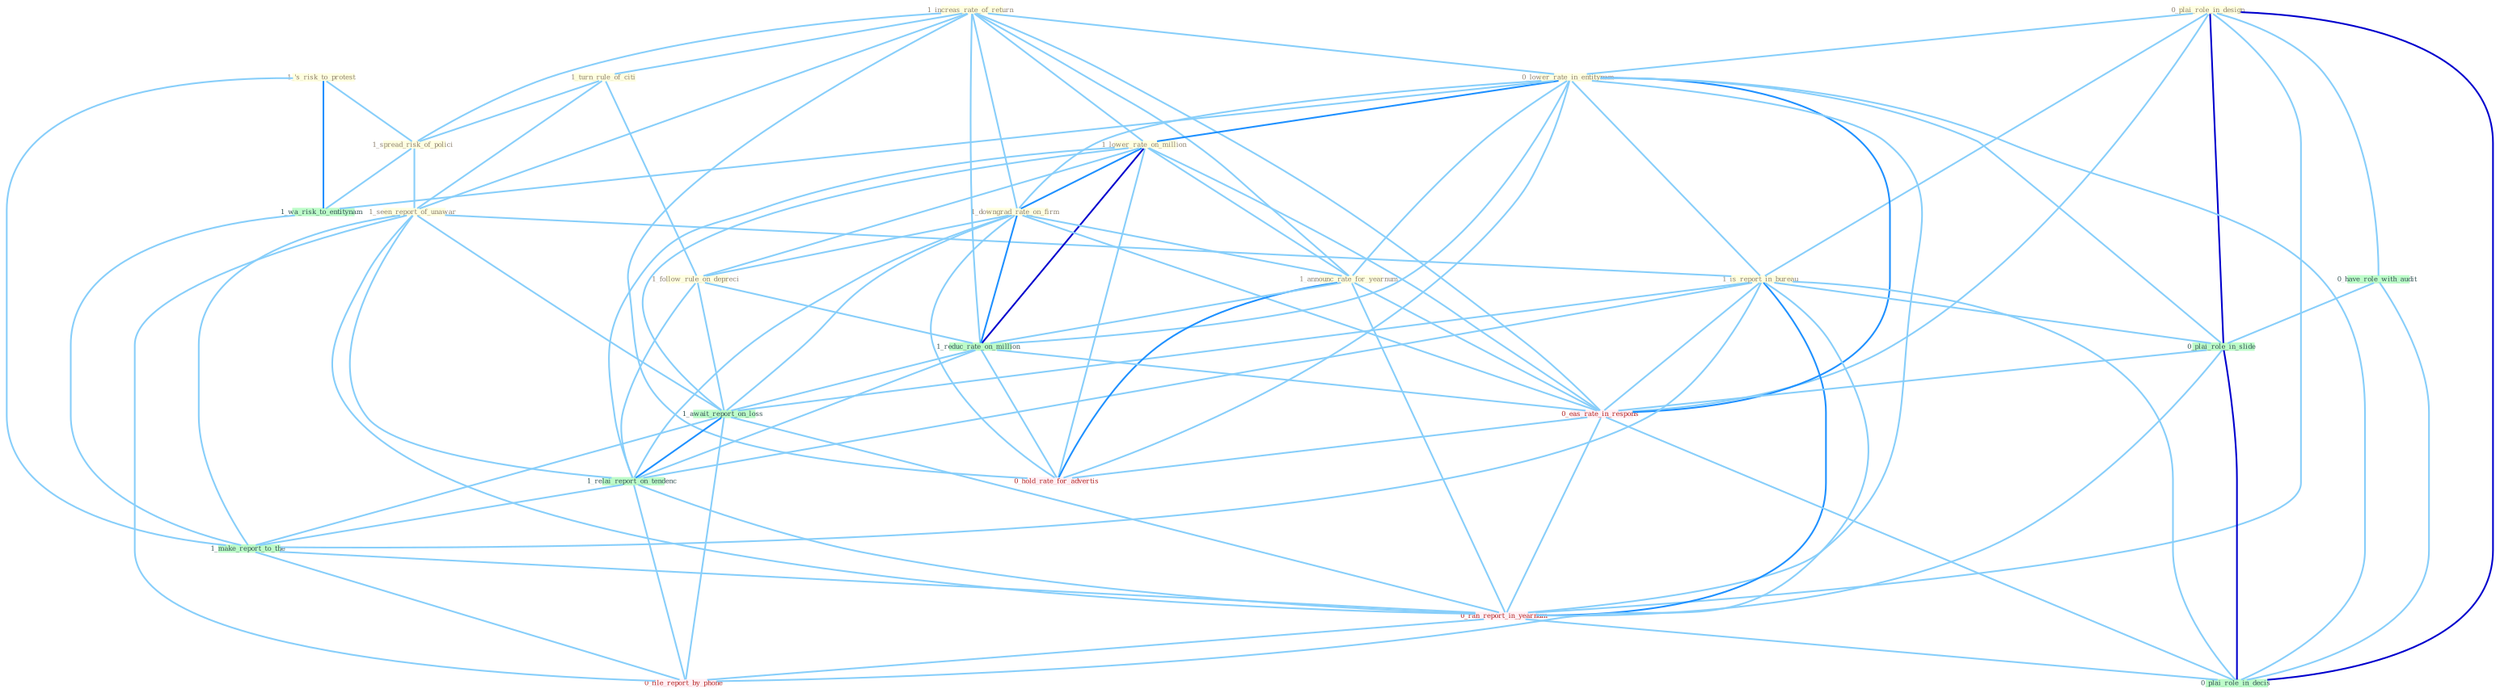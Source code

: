Graph G{ 
    node
    [shape=polygon,style=filled,width=.5,height=.06,color="#BDFCC9",fixedsize=true,fontsize=4,
    fontcolor="#2f4f4f"];
    {node
    [color="#ffffe0", fontcolor="#8b7d6b"] "1_increas_rate_of_return " "0_plai_role_in_design " "1_'s_risk_to_protest " "1_turn_rule_of_citi " "1_spread_risk_of_polici " "1_seen_report_of_unawar " "0_lower_rate_in_entitynam " "1_lower_rate_on_million " "1_is_report_in_bureau " "1_downgrad_rate_on_firm " "1_announc_rate_for_yearnum " "1_follow_rule_on_depreci "}
{node [color="#fff0f5", fontcolor="#b22222"] "0_eas_rate_in_respons " "0_ran_report_in_yearnum " "0_file_report_by_phone " "0_hold_rate_for_advertis "}
edge [color="#B0E2FF"];

	"1_increas_rate_of_return " -- "1_turn_rule_of_citi " [w="1", color="#87cefa" ];
	"1_increas_rate_of_return " -- "1_spread_risk_of_polici " [w="1", color="#87cefa" ];
	"1_increas_rate_of_return " -- "1_seen_report_of_unawar " [w="1", color="#87cefa" ];
	"1_increas_rate_of_return " -- "0_lower_rate_in_entitynam " [w="1", color="#87cefa" ];
	"1_increas_rate_of_return " -- "1_lower_rate_on_million " [w="1", color="#87cefa" ];
	"1_increas_rate_of_return " -- "1_downgrad_rate_on_firm " [w="1", color="#87cefa" ];
	"1_increas_rate_of_return " -- "1_announc_rate_for_yearnum " [w="1", color="#87cefa" ];
	"1_increas_rate_of_return " -- "1_reduc_rate_on_million " [w="1", color="#87cefa" ];
	"1_increas_rate_of_return " -- "0_eas_rate_in_respons " [w="1", color="#87cefa" ];
	"1_increas_rate_of_return " -- "0_hold_rate_for_advertis " [w="1", color="#87cefa" ];
	"0_plai_role_in_design " -- "0_lower_rate_in_entitynam " [w="1", color="#87cefa" ];
	"0_plai_role_in_design " -- "1_is_report_in_bureau " [w="1", color="#87cefa" ];
	"0_plai_role_in_design " -- "0_have_role_with_audit " [w="1", color="#87cefa" ];
	"0_plai_role_in_design " -- "0_plai_role_in_slide " [w="3", color="#0000cd" , len=0.6];
	"0_plai_role_in_design " -- "0_eas_rate_in_respons " [w="1", color="#87cefa" ];
	"0_plai_role_in_design " -- "0_ran_report_in_yearnum " [w="1", color="#87cefa" ];
	"0_plai_role_in_design " -- "0_plai_role_in_decis " [w="3", color="#0000cd" , len=0.6];
	"1_'s_risk_to_protest " -- "1_spread_risk_of_polici " [w="1", color="#87cefa" ];
	"1_'s_risk_to_protest " -- "1_wa_risk_to_entitynam " [w="2", color="#1e90ff" , len=0.8];
	"1_'s_risk_to_protest " -- "1_make_report_to_the " [w="1", color="#87cefa" ];
	"1_turn_rule_of_citi " -- "1_spread_risk_of_polici " [w="1", color="#87cefa" ];
	"1_turn_rule_of_citi " -- "1_seen_report_of_unawar " [w="1", color="#87cefa" ];
	"1_turn_rule_of_citi " -- "1_follow_rule_on_depreci " [w="1", color="#87cefa" ];
	"1_spread_risk_of_polici " -- "1_seen_report_of_unawar " [w="1", color="#87cefa" ];
	"1_spread_risk_of_polici " -- "1_wa_risk_to_entitynam " [w="1", color="#87cefa" ];
	"1_seen_report_of_unawar " -- "1_is_report_in_bureau " [w="1", color="#87cefa" ];
	"1_seen_report_of_unawar " -- "1_await_report_on_loss " [w="1", color="#87cefa" ];
	"1_seen_report_of_unawar " -- "1_relai_report_on_tendenc " [w="1", color="#87cefa" ];
	"1_seen_report_of_unawar " -- "1_make_report_to_the " [w="1", color="#87cefa" ];
	"1_seen_report_of_unawar " -- "0_ran_report_in_yearnum " [w="1", color="#87cefa" ];
	"1_seen_report_of_unawar " -- "0_file_report_by_phone " [w="1", color="#87cefa" ];
	"0_lower_rate_in_entitynam " -- "1_lower_rate_on_million " [w="2", color="#1e90ff" , len=0.8];
	"0_lower_rate_in_entitynam " -- "1_is_report_in_bureau " [w="1", color="#87cefa" ];
	"0_lower_rate_in_entitynam " -- "1_downgrad_rate_on_firm " [w="1", color="#87cefa" ];
	"0_lower_rate_in_entitynam " -- "1_announc_rate_for_yearnum " [w="1", color="#87cefa" ];
	"0_lower_rate_in_entitynam " -- "1_wa_risk_to_entitynam " [w="1", color="#87cefa" ];
	"0_lower_rate_in_entitynam " -- "1_reduc_rate_on_million " [w="1", color="#87cefa" ];
	"0_lower_rate_in_entitynam " -- "0_plai_role_in_slide " [w="1", color="#87cefa" ];
	"0_lower_rate_in_entitynam " -- "0_eas_rate_in_respons " [w="2", color="#1e90ff" , len=0.8];
	"0_lower_rate_in_entitynam " -- "0_ran_report_in_yearnum " [w="1", color="#87cefa" ];
	"0_lower_rate_in_entitynam " -- "0_plai_role_in_decis " [w="1", color="#87cefa" ];
	"0_lower_rate_in_entitynam " -- "0_hold_rate_for_advertis " [w="1", color="#87cefa" ];
	"1_lower_rate_on_million " -- "1_downgrad_rate_on_firm " [w="2", color="#1e90ff" , len=0.8];
	"1_lower_rate_on_million " -- "1_announc_rate_for_yearnum " [w="1", color="#87cefa" ];
	"1_lower_rate_on_million " -- "1_follow_rule_on_depreci " [w="1", color="#87cefa" ];
	"1_lower_rate_on_million " -- "1_reduc_rate_on_million " [w="3", color="#0000cd" , len=0.6];
	"1_lower_rate_on_million " -- "1_await_report_on_loss " [w="1", color="#87cefa" ];
	"1_lower_rate_on_million " -- "1_relai_report_on_tendenc " [w="1", color="#87cefa" ];
	"1_lower_rate_on_million " -- "0_eas_rate_in_respons " [w="1", color="#87cefa" ];
	"1_lower_rate_on_million " -- "0_hold_rate_for_advertis " [w="1", color="#87cefa" ];
	"1_is_report_in_bureau " -- "1_await_report_on_loss " [w="1", color="#87cefa" ];
	"1_is_report_in_bureau " -- "1_relai_report_on_tendenc " [w="1", color="#87cefa" ];
	"1_is_report_in_bureau " -- "0_plai_role_in_slide " [w="1", color="#87cefa" ];
	"1_is_report_in_bureau " -- "1_make_report_to_the " [w="1", color="#87cefa" ];
	"1_is_report_in_bureau " -- "0_eas_rate_in_respons " [w="1", color="#87cefa" ];
	"1_is_report_in_bureau " -- "0_ran_report_in_yearnum " [w="2", color="#1e90ff" , len=0.8];
	"1_is_report_in_bureau " -- "0_file_report_by_phone " [w="1", color="#87cefa" ];
	"1_is_report_in_bureau " -- "0_plai_role_in_decis " [w="1", color="#87cefa" ];
	"1_downgrad_rate_on_firm " -- "1_announc_rate_for_yearnum " [w="1", color="#87cefa" ];
	"1_downgrad_rate_on_firm " -- "1_follow_rule_on_depreci " [w="1", color="#87cefa" ];
	"1_downgrad_rate_on_firm " -- "1_reduc_rate_on_million " [w="2", color="#1e90ff" , len=0.8];
	"1_downgrad_rate_on_firm " -- "1_await_report_on_loss " [w="1", color="#87cefa" ];
	"1_downgrad_rate_on_firm " -- "1_relai_report_on_tendenc " [w="1", color="#87cefa" ];
	"1_downgrad_rate_on_firm " -- "0_eas_rate_in_respons " [w="1", color="#87cefa" ];
	"1_downgrad_rate_on_firm " -- "0_hold_rate_for_advertis " [w="1", color="#87cefa" ];
	"1_announc_rate_for_yearnum " -- "1_reduc_rate_on_million " [w="1", color="#87cefa" ];
	"1_announc_rate_for_yearnum " -- "0_eas_rate_in_respons " [w="1", color="#87cefa" ];
	"1_announc_rate_for_yearnum " -- "0_ran_report_in_yearnum " [w="1", color="#87cefa" ];
	"1_announc_rate_for_yearnum " -- "0_hold_rate_for_advertis " [w="2", color="#1e90ff" , len=0.8];
	"1_follow_rule_on_depreci " -- "1_reduc_rate_on_million " [w="1", color="#87cefa" ];
	"1_follow_rule_on_depreci " -- "1_await_report_on_loss " [w="1", color="#87cefa" ];
	"1_follow_rule_on_depreci " -- "1_relai_report_on_tendenc " [w="1", color="#87cefa" ];
	"1_wa_risk_to_entitynam " -- "1_make_report_to_the " [w="1", color="#87cefa" ];
	"0_have_role_with_audit " -- "0_plai_role_in_slide " [w="1", color="#87cefa" ];
	"0_have_role_with_audit " -- "0_plai_role_in_decis " [w="1", color="#87cefa" ];
	"1_reduc_rate_on_million " -- "1_await_report_on_loss " [w="1", color="#87cefa" ];
	"1_reduc_rate_on_million " -- "1_relai_report_on_tendenc " [w="1", color="#87cefa" ];
	"1_reduc_rate_on_million " -- "0_eas_rate_in_respons " [w="1", color="#87cefa" ];
	"1_reduc_rate_on_million " -- "0_hold_rate_for_advertis " [w="1", color="#87cefa" ];
	"1_await_report_on_loss " -- "1_relai_report_on_tendenc " [w="2", color="#1e90ff" , len=0.8];
	"1_await_report_on_loss " -- "1_make_report_to_the " [w="1", color="#87cefa" ];
	"1_await_report_on_loss " -- "0_ran_report_in_yearnum " [w="1", color="#87cefa" ];
	"1_await_report_on_loss " -- "0_file_report_by_phone " [w="1", color="#87cefa" ];
	"1_relai_report_on_tendenc " -- "1_make_report_to_the " [w="1", color="#87cefa" ];
	"1_relai_report_on_tendenc " -- "0_ran_report_in_yearnum " [w="1", color="#87cefa" ];
	"1_relai_report_on_tendenc " -- "0_file_report_by_phone " [w="1", color="#87cefa" ];
	"0_plai_role_in_slide " -- "0_eas_rate_in_respons " [w="1", color="#87cefa" ];
	"0_plai_role_in_slide " -- "0_ran_report_in_yearnum " [w="1", color="#87cefa" ];
	"0_plai_role_in_slide " -- "0_plai_role_in_decis " [w="3", color="#0000cd" , len=0.6];
	"1_make_report_to_the " -- "0_ran_report_in_yearnum " [w="1", color="#87cefa" ];
	"1_make_report_to_the " -- "0_file_report_by_phone " [w="1", color="#87cefa" ];
	"0_eas_rate_in_respons " -- "0_ran_report_in_yearnum " [w="1", color="#87cefa" ];
	"0_eas_rate_in_respons " -- "0_plai_role_in_decis " [w="1", color="#87cefa" ];
	"0_eas_rate_in_respons " -- "0_hold_rate_for_advertis " [w="1", color="#87cefa" ];
	"0_ran_report_in_yearnum " -- "0_file_report_by_phone " [w="1", color="#87cefa" ];
	"0_ran_report_in_yearnum " -- "0_plai_role_in_decis " [w="1", color="#87cefa" ];
}
